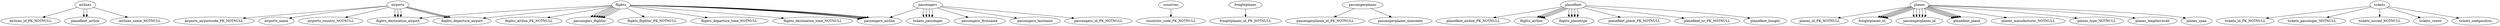 digraph G {
airlines->airlines_id_PK_NOTNULL;
airlines->planefleet_airline;
airlines->airlines_name_NOTNULL;
airlines->planefleet_airline;
airports->airports_airportcode_PK_NOTNULL;
airports->flights_departure_airport;
airports->flights_destination_airport;
airports->airports_name;
airports->flights_departure_airport;
airports->flights_destination_airport;
airports->airports_country_NOTNULL;
airports->flights_departure_airport;
airports->flights_destination_airport;
countries->countries_code_PK_NOTNULL;
flights->flights_airline_PK_NOTNULL;
flights->passengers_airline;
flights->passengers_flightnr;
flights->flights_flightnr_PK_NOTNULL;
flights->passengers_airline;
flights->passengers_flightnr;
flights->flights_departure_time_NOTNULL;
flights->passengers_airline;
flights->passengers_flightnr;
flights->flights_departure_airport;
flights->passengers_airline;
flights->passengers_flightnr;
flights->flights_destination_time_NOTNULL;
flights->passengers_airline;
flights->passengers_flightnr;
flights->flights_destination_airport;
flights->passengers_airline;
flights->passengers_flightnr;
freightplanes->freightplanes_id_PK_NOTNULL;
passengerplanes->passengerplanes_id_PK_NOTNULL;
passengerplanes->passengerplanes_maxseats;
passengers->passengers_id_PK_NOTNULL;
passengers->tickets_passenger;
passengers->passengers_firstname;
passengers->tickets_passenger;
passengers->passengers_lastname;
passengers->tickets_passenger;
passengers->passengers_airline;
passengers->tickets_passenger;
planefleet->planefleet_airline_PK_NOTNULL;
planefleet->flights_airline;
planefleet->flights_planetype;
planefleet->planefleet_plane_PK_NOTNULL;
planefleet->flights_airline;
planefleet->flights_planetype;
planefleet->planefleet_nr_PK_NOTNULL;
planefleet->flights_airline;
planefleet->flights_planetype;
planefleet->planefleet_bought;
planefleet->flights_airline;
planefleet->flights_planetype;
planes->planes_id_PK_NOTNULL;
planes->freightplanes_id;
planes->passengerplanes_id;
planes->planefleet_plane;
planes->planes_manufacturer_NOTNULL;
planes->freightplanes_id;
planes->passengerplanes_id;
planes->planefleet_plane;
planes->planes_type_NOTNULL;
planes->freightplanes_id;
planes->passengerplanes_id;
planes->planefleet_plane;
planes->planes_lengthoverall;
planes->freightplanes_id;
planes->passengerplanes_id;
planes->planefleet_plane;
planes->planes_span;
planes->freightplanes_id;
planes->passengerplanes_id;
planes->planefleet_plane;
tickets->tickets_id_PK_NOTNULL;
tickets->tickets_passenger_NOTNULL;
tickets->tickets_issued_NOTNULL;
tickets->tickets_rownr;
tickets->tickets_seatposition;
}
